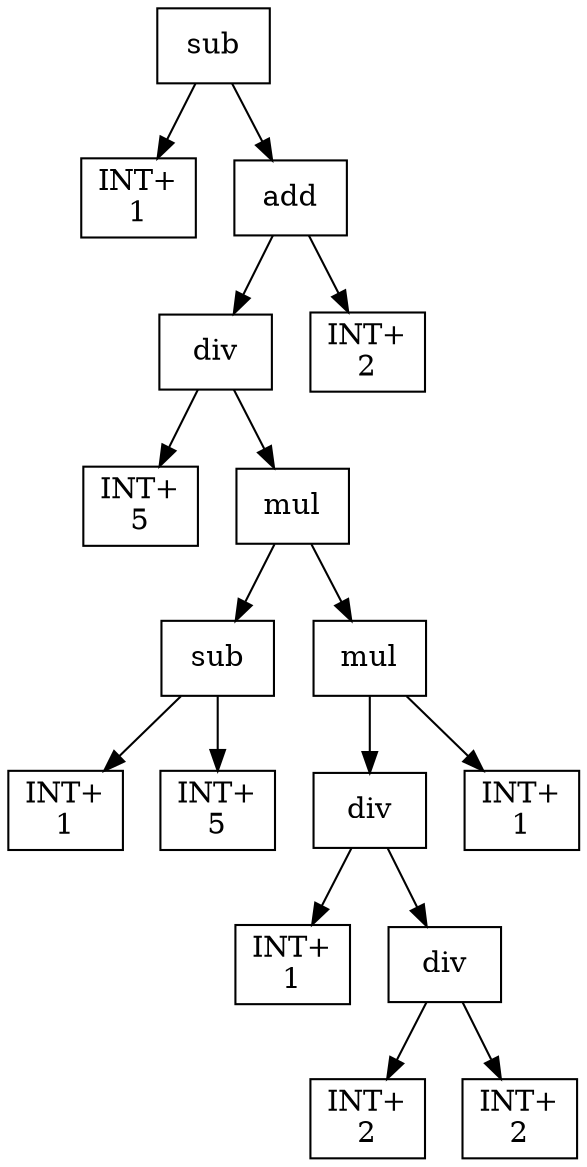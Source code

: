digraph expr {
  node [shape=box];
  n1 [label="sub"];
  n2 [label="INT+\n1"];
  n3 [label="add"];
  n4 [label="div"];
  n5 [label="INT+\n5"];
  n6 [label="mul"];
  n7 [label="sub"];
  n8 [label="INT+\n1"];
  n9 [label="INT+\n5"];
  n7 -> n8;
  n7 -> n9;
  n10 [label="mul"];
  n11 [label="div"];
  n12 [label="INT+\n1"];
  n13 [label="div"];
  n14 [label="INT+\n2"];
  n15 [label="INT+\n2"];
  n13 -> n14;
  n13 -> n15;
  n11 -> n12;
  n11 -> n13;
  n16 [label="INT+\n1"];
  n10 -> n11;
  n10 -> n16;
  n6 -> n7;
  n6 -> n10;
  n4 -> n5;
  n4 -> n6;
  n17 [label="INT+\n2"];
  n3 -> n4;
  n3 -> n17;
  n1 -> n2;
  n1 -> n3;
}